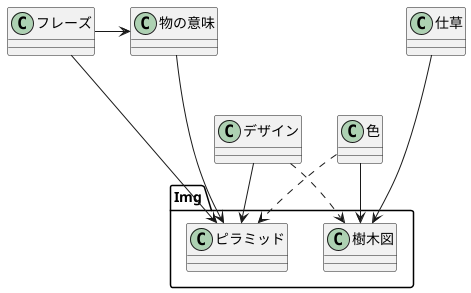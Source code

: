 @startuml 02color

folder Img{
    class ピラミッド
    class 樹木図
}

class フレーズ
フレーズ ---> ピラミッド

class 物の意味
フレーズ -> 物の意味
物の意味 ---> ピラミッド

class デザイン
デザイン --> ピラミッド
デザイン ..> 樹木図

class 仕草
仕草 ---> 樹木図

class 色
色 --> 樹木図
色 ..> ピラミッド




@enduml
